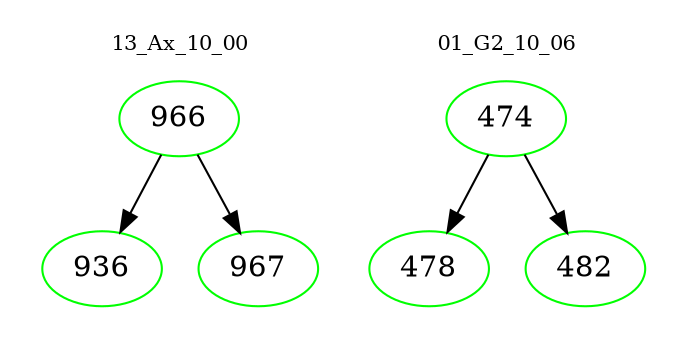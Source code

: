 digraph{
subgraph cluster_0 {
color = white
label = "13_Ax_10_00";
fontsize=10;
T0_966 [label="966", color="green"]
T0_966 -> T0_936 [color="black"]
T0_936 [label="936", color="green"]
T0_966 -> T0_967 [color="black"]
T0_967 [label="967", color="green"]
}
subgraph cluster_1 {
color = white
label = "01_G2_10_06";
fontsize=10;
T1_474 [label="474", color="green"]
T1_474 -> T1_478 [color="black"]
T1_478 [label="478", color="green"]
T1_474 -> T1_482 [color="black"]
T1_482 [label="482", color="green"]
}
}
